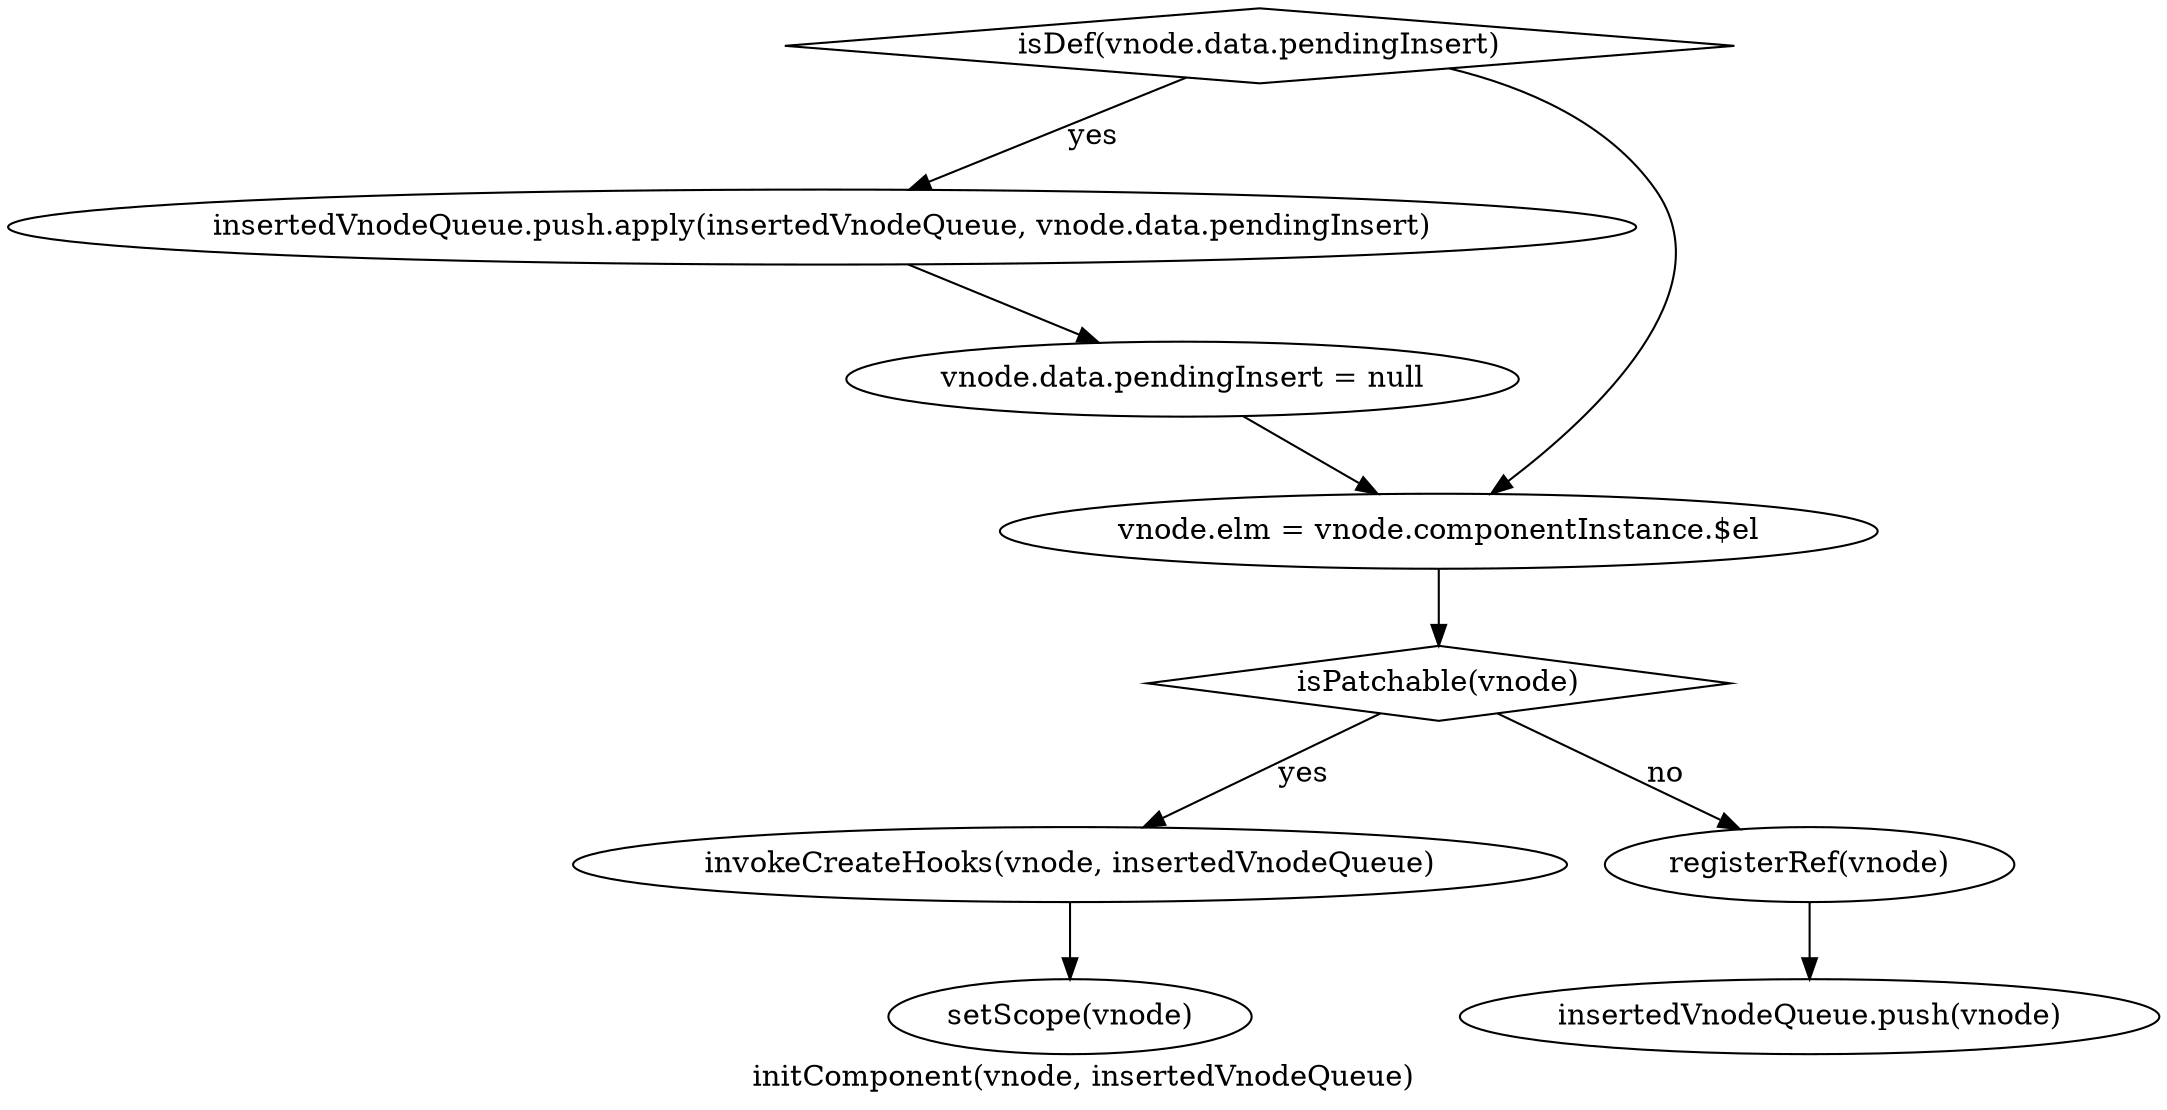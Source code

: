 digraph G {
    label="initComponent(vnode, insertedVnodeQueue)"
    pendingInsertIsDef [
        label="isDef(vnode.data.pendingInsert)"
        shape=diamond
    ]
    push [
        label="insertedVnodeQueue.push.apply(insertedVnodeQueue, vnode.data.pendingInsert)"
    ]
    pendingInsertIsDef -> push [label="yes"]
    setPendingInsertBeNull [
        label="vnode.data.pendingInsert = null"
    ]
    push -> setPendingInsertBeNull
    setElm [
        label="vnode.elm = vnode.componentInstance.$el"
    ]
    pendingInsertIsDef -> setElm
    setPendingInsertBeNull -> setElm
    nodeIsPatchable [
        label="isPatchable(vnode)"
        shape=diamond
    ]
    setElm -> nodeIsPatchable
    invokeCreateHooks [
        label="invokeCreateHooks(vnode, insertedVnodeQueue)"
    ]
    nodeIsPatchable -> invokeCreateHooks [label="yes"]
    setScope [
        label="setScope(vnode)"
    ]
    invokeCreateHooks -> setScope
    registerRef [
        label="registerRef(vnode)"
    ]
    nodeIsPatchable -> registerRef [label="no"]
    pushVnode [
        label="insertedVnodeQueue.push(vnode)"
    ]
    registerRef -> pushVnode
}